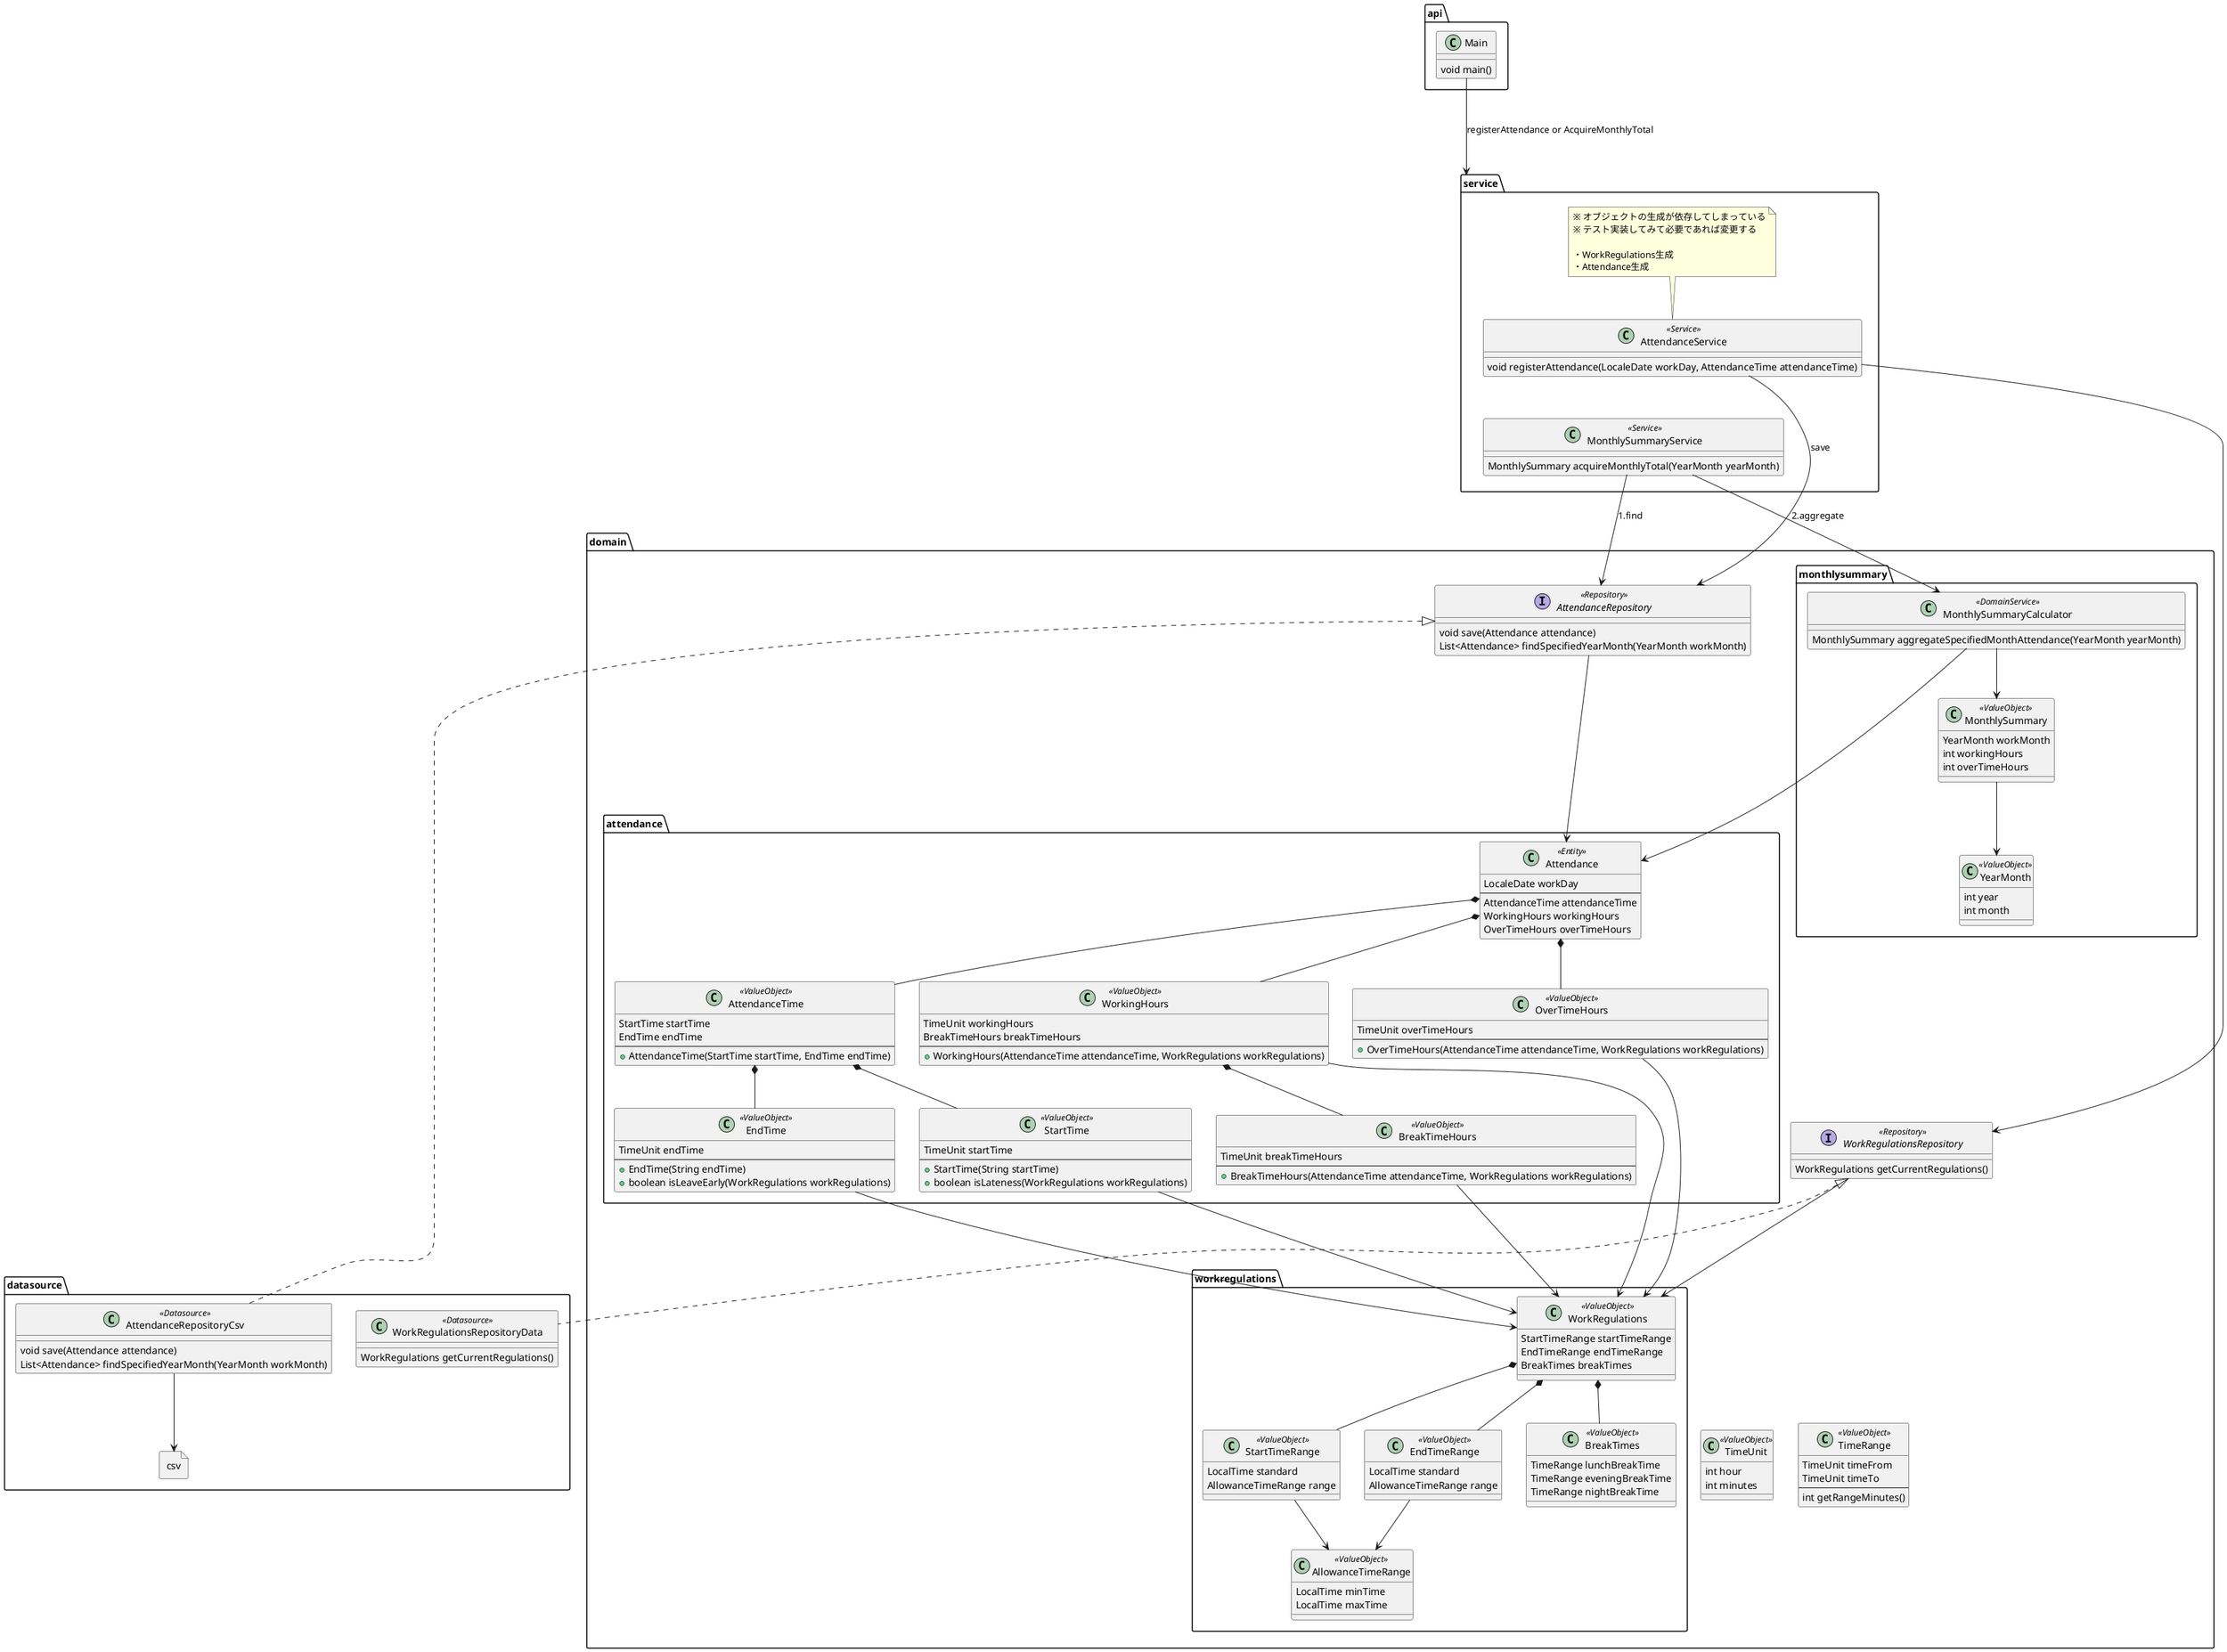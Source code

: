 @startuml


package api {
    class Main {
        'パラメータのValidation
        'ServiceにわたすEntity, ValueObjectの生成
        void main()
    }
}

package service {
    class AttendanceService <<Service>> {
        '遅刻の場合はNG → 勤務時間の算出 → 登録
        void registerAttendance(LocaleDate workDay, AttendanceTime attendanceTime)
    }

    note as AttendanceServiceNote
        ※ オブジェクトの生成が依存してしまっている
        ※ テスト実装してみて必要であれば変更する

        ・WorkRegulations生成
        ・Attendance生成
    end note
    AttendanceServiceNote .. AttendanceService

    class MonthlySummaryService <<Service>> {
        '当月分のAttendance取得 → 集計処理呼び出し
        MonthlySummary acquireMonthlyTotal(YearMonth yearMonth)
    }
}

package datasource {
    class AttendanceRepositoryCsv <<Datasource>> {
        void save(Attendance attendance)
        List<Attendance> findSpecifiedYearMonth(YearMonth workMonth)
    }

    file csv {
    }

    class WorkRegulationsRepositoryData <<Datasource>> {
        WorkRegulations getCurrentRegulations()
    }
}

package domain {

    package attendance {
        class Attendance <<Entity>>{
            LocaleDate workDay
            --
            AttendanceTime attendanceTime
            WorkingHours workingHours
            OverTimeHours overTimeHours
        }

        class AttendanceTime <<ValueObject>> {
            StartTime startTime
            EndTime endTime
            --
            + AttendanceTime(StartTime startTime, EndTime endTime)
        }

        class StartTime <<ValueObject>> {
            TimeUnit startTime
            --
            + StartTime(String startTime)
            + boolean isLateness(WorkRegulations workRegulations)
        }

        class EndTime <<ValueObject>> {
            TimeUnit endTime
            --
            + EndTime(String endTime)
            + boolean isLeaveEarly(WorkRegulations workRegulations)
        }

        class OverTimeHours <<ValueObject>> {
            TimeUnit overTimeHours
            --
            + OverTimeHours(AttendanceTime attendanceTime, WorkRegulations workRegulations)
        }

        class WorkingHours <<ValueObject>> {
            TimeUnit workingHours
            BreakTimeHours breakTimeHours
            --
            + WorkingHours(AttendanceTime attendanceTime, WorkRegulations workRegulations)
        }

        class BreakTimeHours <<ValueObject>> {
            TimeUnit breakTimeHours
            --
            + BreakTimeHours(AttendanceTime attendanceTime, WorkRegulations workRegulations)
        }
    }

    package workregulations {

        class WorkRegulations <<ValueObject>> {
            StartTimeRange startTimeRange
            EndTimeRange endTimeRange
            BreakTimes breakTimes
        }


        class StartTimeRange <<ValueObject>> {
            LocalTime standard
            AllowanceTimeRange range
        }

        class EndTimeRange <<ValueObject>> {
            LocalTime standard
            AllowanceTimeRange range
        }

        class AllowanceTimeRange <<ValueObject>> {
            LocalTime minTime
            LocalTime maxTime
        }

        class BreakTimes <<ValueObject>> {
            TimeRange lunchBreakTime
            TimeRange eveningBreakTime
            TimeRange nightBreakTime
        }
    }

    package monthlysummary {
        class MonthlySummaryCalculator <<DomainService>> {
            MonthlySummary aggregateSpecifiedMonthAttendance(YearMonth yearMonth)
        }

        class MonthlySummary <<ValueObject>> {
            YearMonth workMonth
            int workingHours
            int overTimeHours
        }

        class YearMonth <<ValueObject>> {
            int year
            int month
        }
    }

    class TimeUnit <<ValueObject>> {
        int hour
        int minutes
    }

    class TimeRange <<ValueObject>> {
        TimeUnit timeFrom
        TimeUnit timeTo
        --
        int getRangeMinutes()
    }

    interface AttendanceRepository <<Repository>> {
        void save(Attendance attendance)
        List<Attendance> findSpecifiedYearMonth(YearMonth workMonth)
    }

    interface WorkRegulationsRepository <<Repository>> {
        WorkRegulations getCurrentRegulations()
    }
}


'***** 相関関係 *****
Main ---> service : registerAttendance or AcquireMonthlyTotal
AttendanceService -[hidden]- MonthlySummaryService

AttendanceService --> AttendanceRepository : save
AttendanceService --> WorkRegulationsRepository

MonthlySummaryService --> AttendanceRepository : 1.find
MonthlySummaryService --> MonthlySummaryCalculator : 2.aggregate
MonthlySummaryCalculator --> MonthlySummary

AttendanceRepository ---> Attendance
MonthlySummaryCalculator ---> Attendance
WorkRegulationsRepository ---> WorkRegulations

AttendanceRepositoryCsv --> csv

OverTimeHours ---> WorkRegulations
WorkingHours ---> WorkRegulations
BreakTimeHours ---> WorkRegulations
StartTime ---> WorkRegulations
EndTime ---> WorkRegulations

'実装
AttendanceRepository <|... AttendanceRepositoryCsv
WorkRegulationsRepository <|... WorkRegulationsRepositoryData

'集約
Attendance *-- AttendanceTime
AttendanceTime *-- StartTime
AttendanceTime *-- EndTime
Attendance *-- WorkingHours
Attendance *-- OverTimeHours

WorkRegulations *-- BreakTimes
WorkRegulations *-- StartTimeRange
WorkRegulations *-- EndTimeRange

WorkingHours *-- BreakTimeHours
StartTimeRange --> AllowanceTimeRange
EndTimeRange --> AllowanceTimeRange
MonthlySummary --> YearMonth

WorkRegulations -[hidden]- TimeUnit
WorkRegulations -[hidden]- TimeRange

@enduml